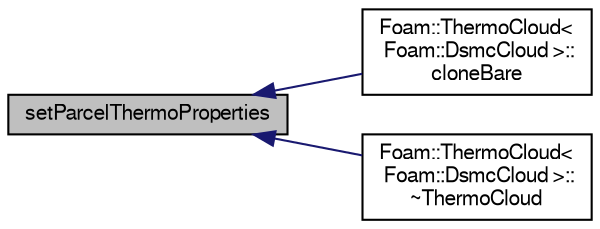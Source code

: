 digraph "setParcelThermoProperties"
{
  bgcolor="transparent";
  edge [fontname="FreeSans",fontsize="10",labelfontname="FreeSans",labelfontsize="10"];
  node [fontname="FreeSans",fontsize="10",shape=record];
  rankdir="LR";
  Node95 [label="setParcelThermoProperties",height=0.2,width=0.4,color="black", fillcolor="grey75", style="filled", fontcolor="black"];
  Node95 -> Node96 [dir="back",color="midnightblue",fontsize="10",style="solid",fontname="FreeSans"];
  Node96 [label="Foam::ThermoCloud\<\l Foam::DsmcCloud \>::\lcloneBare",height=0.2,width=0.4,color="black",URL="$a23834.html#a519c85b79b984c70934c244a934588ca",tooltip="Construct and return bare clone based on (this) with new name. "];
  Node95 -> Node97 [dir="back",color="midnightblue",fontsize="10",style="solid",fontname="FreeSans"];
  Node97 [label="Foam::ThermoCloud\<\l Foam::DsmcCloud \>::\l~ThermoCloud",height=0.2,width=0.4,color="black",URL="$a23834.html#ae89f7ad52eed6ebf29d60d46b33208c0",tooltip="Destructor. "];
}
